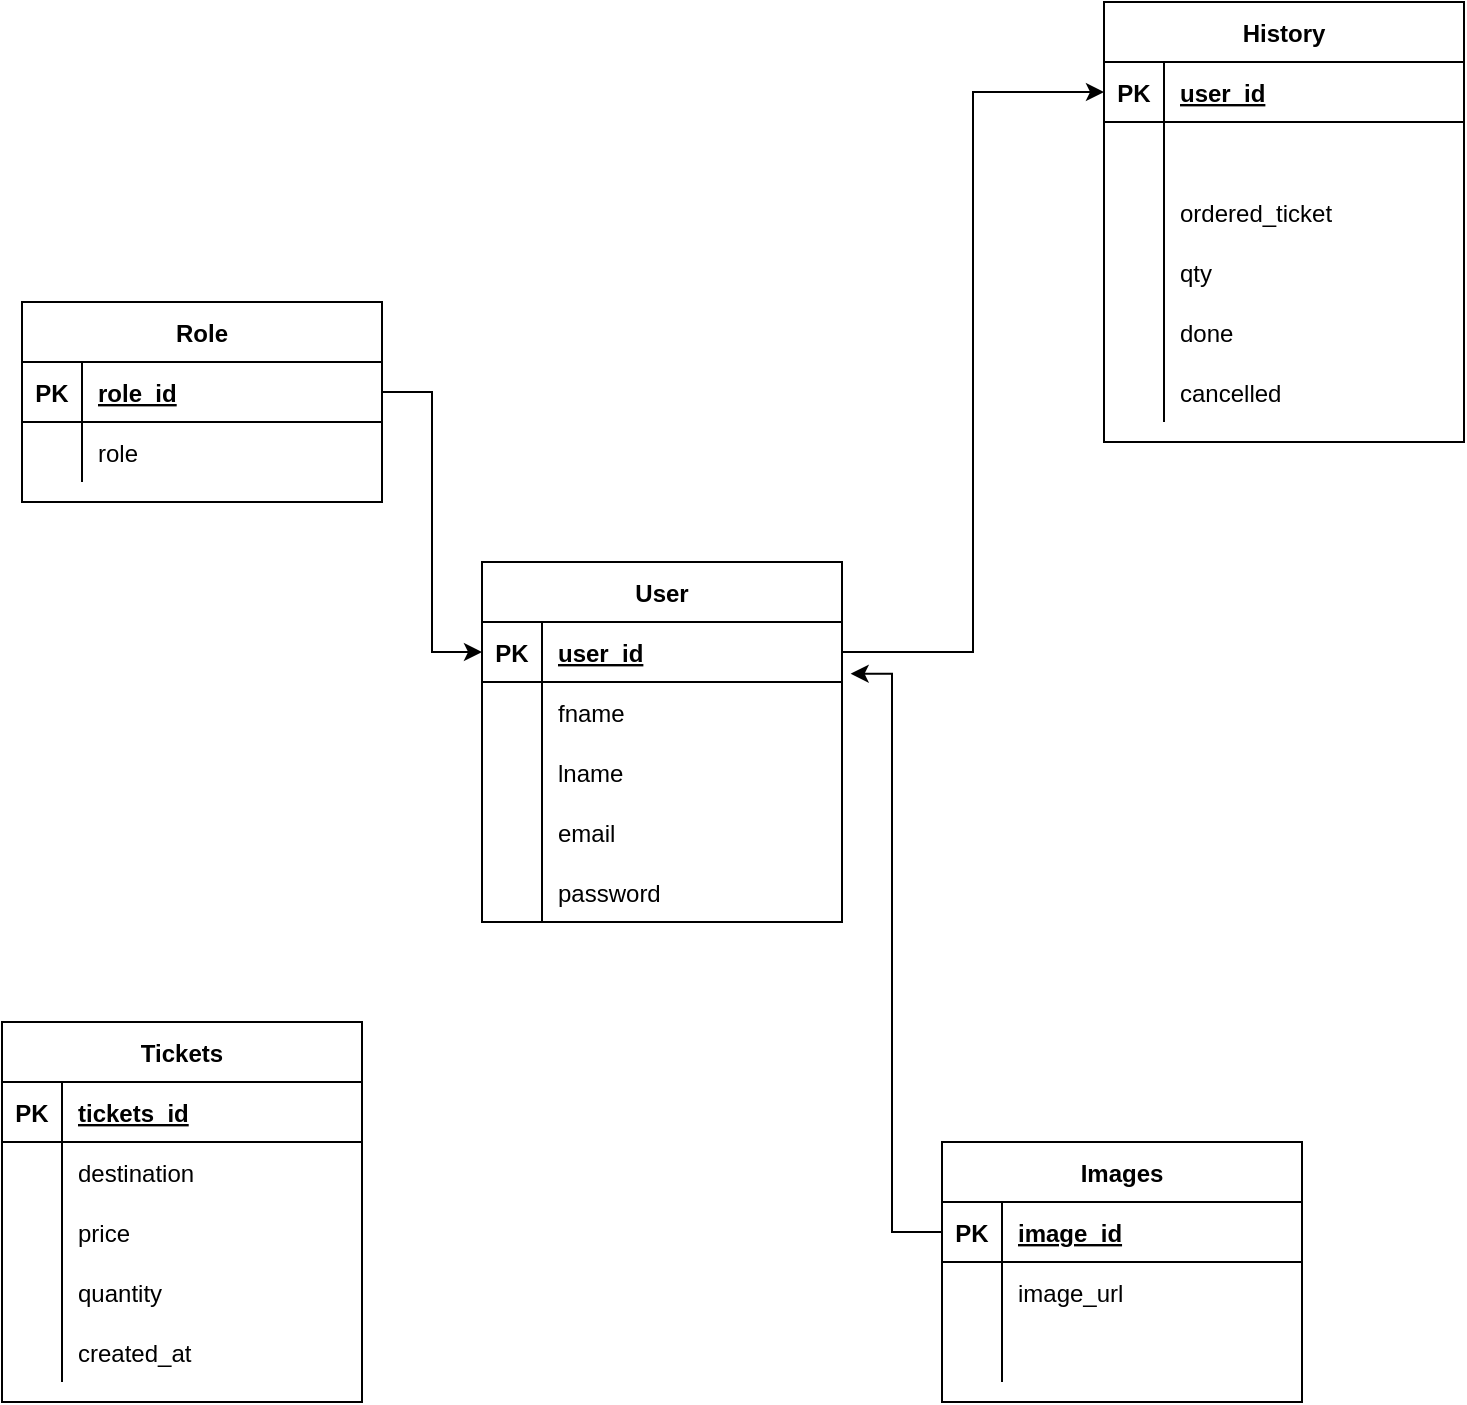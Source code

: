 <mxfile version="20.2.0" type="github">
  <diagram id="3fvNEmBNfPVrGXO7CGZV" name="Page-1">
    <mxGraphModel dx="1240" dy="697" grid="1" gridSize="10" guides="1" tooltips="1" connect="1" arrows="1" fold="1" page="1" pageScale="1" pageWidth="850" pageHeight="1100" math="0" shadow="0">
      <root>
        <mxCell id="0" />
        <mxCell id="1" parent="0" />
        <mxCell id="ZpXDc6oiUwvBamoFQSBD-1" value="User" style="shape=table;startSize=30;container=1;collapsible=1;childLayout=tableLayout;fixedRows=1;rowLines=0;fontStyle=1;align=center;resizeLast=1;" parent="1" vertex="1">
          <mxGeometry x="340" y="460" width="180" height="180" as="geometry">
            <mxRectangle x="320" y="60" width="70" height="30" as="alternateBounds" />
          </mxGeometry>
        </mxCell>
        <mxCell id="ZpXDc6oiUwvBamoFQSBD-2" value="" style="shape=tableRow;horizontal=0;startSize=0;swimlaneHead=0;swimlaneBody=0;fillColor=none;collapsible=0;dropTarget=0;points=[[0,0.5],[1,0.5]];portConstraint=eastwest;top=0;left=0;right=0;bottom=1;" parent="ZpXDc6oiUwvBamoFQSBD-1" vertex="1">
          <mxGeometry y="30" width="180" height="30" as="geometry" />
        </mxCell>
        <mxCell id="ZpXDc6oiUwvBamoFQSBD-3" value="PK" style="shape=partialRectangle;connectable=0;fillColor=none;top=0;left=0;bottom=0;right=0;fontStyle=1;overflow=hidden;" parent="ZpXDc6oiUwvBamoFQSBD-2" vertex="1">
          <mxGeometry width="30" height="30" as="geometry">
            <mxRectangle width="30" height="30" as="alternateBounds" />
          </mxGeometry>
        </mxCell>
        <mxCell id="ZpXDc6oiUwvBamoFQSBD-4" value="user_id" style="shape=partialRectangle;connectable=0;fillColor=none;top=0;left=0;bottom=0;right=0;align=left;spacingLeft=6;fontStyle=5;overflow=hidden;" parent="ZpXDc6oiUwvBamoFQSBD-2" vertex="1">
          <mxGeometry x="30" width="150" height="30" as="geometry">
            <mxRectangle width="150" height="30" as="alternateBounds" />
          </mxGeometry>
        </mxCell>
        <mxCell id="ZpXDc6oiUwvBamoFQSBD-5" value="" style="shape=tableRow;horizontal=0;startSize=0;swimlaneHead=0;swimlaneBody=0;fillColor=none;collapsible=0;dropTarget=0;points=[[0,0.5],[1,0.5]];portConstraint=eastwest;top=0;left=0;right=0;bottom=0;" parent="ZpXDc6oiUwvBamoFQSBD-1" vertex="1">
          <mxGeometry y="60" width="180" height="30" as="geometry" />
        </mxCell>
        <mxCell id="ZpXDc6oiUwvBamoFQSBD-6" value="" style="shape=partialRectangle;connectable=0;fillColor=none;top=0;left=0;bottom=0;right=0;editable=1;overflow=hidden;" parent="ZpXDc6oiUwvBamoFQSBD-5" vertex="1">
          <mxGeometry width="30" height="30" as="geometry">
            <mxRectangle width="30" height="30" as="alternateBounds" />
          </mxGeometry>
        </mxCell>
        <mxCell id="ZpXDc6oiUwvBamoFQSBD-7" value="fname  " style="shape=partialRectangle;connectable=0;fillColor=none;top=0;left=0;bottom=0;right=0;align=left;spacingLeft=6;overflow=hidden;" parent="ZpXDc6oiUwvBamoFQSBD-5" vertex="1">
          <mxGeometry x="30" width="150" height="30" as="geometry">
            <mxRectangle width="150" height="30" as="alternateBounds" />
          </mxGeometry>
        </mxCell>
        <mxCell id="ZpXDc6oiUwvBamoFQSBD-8" value="" style="shape=tableRow;horizontal=0;startSize=0;swimlaneHead=0;swimlaneBody=0;fillColor=none;collapsible=0;dropTarget=0;points=[[0,0.5],[1,0.5]];portConstraint=eastwest;top=0;left=0;right=0;bottom=0;" parent="ZpXDc6oiUwvBamoFQSBD-1" vertex="1">
          <mxGeometry y="90" width="180" height="30" as="geometry" />
        </mxCell>
        <mxCell id="ZpXDc6oiUwvBamoFQSBD-9" value="" style="shape=partialRectangle;connectable=0;fillColor=none;top=0;left=0;bottom=0;right=0;editable=1;overflow=hidden;" parent="ZpXDc6oiUwvBamoFQSBD-8" vertex="1">
          <mxGeometry width="30" height="30" as="geometry">
            <mxRectangle width="30" height="30" as="alternateBounds" />
          </mxGeometry>
        </mxCell>
        <mxCell id="ZpXDc6oiUwvBamoFQSBD-10" value="lname" style="shape=partialRectangle;connectable=0;fillColor=none;top=0;left=0;bottom=0;right=0;align=left;spacingLeft=6;overflow=hidden;" parent="ZpXDc6oiUwvBamoFQSBD-8" vertex="1">
          <mxGeometry x="30" width="150" height="30" as="geometry">
            <mxRectangle width="150" height="30" as="alternateBounds" />
          </mxGeometry>
        </mxCell>
        <mxCell id="ZpXDc6oiUwvBamoFQSBD-11" value="" style="shape=tableRow;horizontal=0;startSize=0;swimlaneHead=0;swimlaneBody=0;fillColor=none;collapsible=0;dropTarget=0;points=[[0,0.5],[1,0.5]];portConstraint=eastwest;top=0;left=0;right=0;bottom=0;" parent="ZpXDc6oiUwvBamoFQSBD-1" vertex="1">
          <mxGeometry y="120" width="180" height="30" as="geometry" />
        </mxCell>
        <mxCell id="ZpXDc6oiUwvBamoFQSBD-12" value="" style="shape=partialRectangle;connectable=0;fillColor=none;top=0;left=0;bottom=0;right=0;editable=1;overflow=hidden;" parent="ZpXDc6oiUwvBamoFQSBD-11" vertex="1">
          <mxGeometry width="30" height="30" as="geometry">
            <mxRectangle width="30" height="30" as="alternateBounds" />
          </mxGeometry>
        </mxCell>
        <mxCell id="ZpXDc6oiUwvBamoFQSBD-13" value="email" style="shape=partialRectangle;connectable=0;fillColor=none;top=0;left=0;bottom=0;right=0;align=left;spacingLeft=6;overflow=hidden;" parent="ZpXDc6oiUwvBamoFQSBD-11" vertex="1">
          <mxGeometry x="30" width="150" height="30" as="geometry">
            <mxRectangle width="150" height="30" as="alternateBounds" />
          </mxGeometry>
        </mxCell>
        <mxCell id="ZpXDc6oiUwvBamoFQSBD-15" style="shape=tableRow;horizontal=0;startSize=0;swimlaneHead=0;swimlaneBody=0;fillColor=none;collapsible=0;dropTarget=0;points=[[0,0.5],[1,0.5]];portConstraint=eastwest;top=0;left=0;right=0;bottom=0;" parent="ZpXDc6oiUwvBamoFQSBD-1" vertex="1">
          <mxGeometry y="150" width="180" height="30" as="geometry" />
        </mxCell>
        <mxCell id="ZpXDc6oiUwvBamoFQSBD-16" style="shape=partialRectangle;connectable=0;fillColor=none;top=0;left=0;bottom=0;right=0;editable=1;overflow=hidden;" parent="ZpXDc6oiUwvBamoFQSBD-15" vertex="1">
          <mxGeometry width="30" height="30" as="geometry">
            <mxRectangle width="30" height="30" as="alternateBounds" />
          </mxGeometry>
        </mxCell>
        <mxCell id="ZpXDc6oiUwvBamoFQSBD-17" value="password" style="shape=partialRectangle;connectable=0;fillColor=none;top=0;left=0;bottom=0;right=0;align=left;spacingLeft=6;overflow=hidden;" parent="ZpXDc6oiUwvBamoFQSBD-15" vertex="1">
          <mxGeometry x="30" width="150" height="30" as="geometry">
            <mxRectangle width="150" height="30" as="alternateBounds" />
          </mxGeometry>
        </mxCell>
        <mxCell id="ZpXDc6oiUwvBamoFQSBD-42" value="Images" style="shape=table;startSize=30;container=1;collapsible=1;childLayout=tableLayout;fixedRows=1;rowLines=0;fontStyle=1;align=center;resizeLast=1;" parent="1" vertex="1">
          <mxGeometry x="570" y="750" width="180" height="130" as="geometry" />
        </mxCell>
        <mxCell id="ZpXDc6oiUwvBamoFQSBD-43" value="" style="shape=tableRow;horizontal=0;startSize=0;swimlaneHead=0;swimlaneBody=0;fillColor=none;collapsible=0;dropTarget=0;points=[[0,0.5],[1,0.5]];portConstraint=eastwest;top=0;left=0;right=0;bottom=1;" parent="ZpXDc6oiUwvBamoFQSBD-42" vertex="1">
          <mxGeometry y="30" width="180" height="30" as="geometry" />
        </mxCell>
        <mxCell id="ZpXDc6oiUwvBamoFQSBD-44" value="PK" style="shape=partialRectangle;connectable=0;fillColor=none;top=0;left=0;bottom=0;right=0;fontStyle=1;overflow=hidden;" parent="ZpXDc6oiUwvBamoFQSBD-43" vertex="1">
          <mxGeometry width="30" height="30" as="geometry">
            <mxRectangle width="30" height="30" as="alternateBounds" />
          </mxGeometry>
        </mxCell>
        <mxCell id="ZpXDc6oiUwvBamoFQSBD-45" value="image_id" style="shape=partialRectangle;connectable=0;fillColor=none;top=0;left=0;bottom=0;right=0;align=left;spacingLeft=6;fontStyle=5;overflow=hidden;" parent="ZpXDc6oiUwvBamoFQSBD-43" vertex="1">
          <mxGeometry x="30" width="150" height="30" as="geometry">
            <mxRectangle width="150" height="30" as="alternateBounds" />
          </mxGeometry>
        </mxCell>
        <mxCell id="ZpXDc6oiUwvBamoFQSBD-46" value="" style="shape=tableRow;horizontal=0;startSize=0;swimlaneHead=0;swimlaneBody=0;fillColor=none;collapsible=0;dropTarget=0;points=[[0,0.5],[1,0.5]];portConstraint=eastwest;top=0;left=0;right=0;bottom=0;" parent="ZpXDc6oiUwvBamoFQSBD-42" vertex="1">
          <mxGeometry y="60" width="180" height="30" as="geometry" />
        </mxCell>
        <mxCell id="ZpXDc6oiUwvBamoFQSBD-47" value="" style="shape=partialRectangle;connectable=0;fillColor=none;top=0;left=0;bottom=0;right=0;editable=1;overflow=hidden;" parent="ZpXDc6oiUwvBamoFQSBD-46" vertex="1">
          <mxGeometry width="30" height="30" as="geometry">
            <mxRectangle width="30" height="30" as="alternateBounds" />
          </mxGeometry>
        </mxCell>
        <mxCell id="ZpXDc6oiUwvBamoFQSBD-48" value="image_url  " style="shape=partialRectangle;connectable=0;fillColor=none;top=0;left=0;bottom=0;right=0;align=left;spacingLeft=6;overflow=hidden;" parent="ZpXDc6oiUwvBamoFQSBD-46" vertex="1">
          <mxGeometry x="30" width="150" height="30" as="geometry">
            <mxRectangle width="150" height="30" as="alternateBounds" />
          </mxGeometry>
        </mxCell>
        <mxCell id="ZpXDc6oiUwvBamoFQSBD-49" value="" style="shape=tableRow;horizontal=0;startSize=0;swimlaneHead=0;swimlaneBody=0;fillColor=none;collapsible=0;dropTarget=0;points=[[0,0.5],[1,0.5]];portConstraint=eastwest;top=0;left=0;right=0;bottom=0;" parent="ZpXDc6oiUwvBamoFQSBD-42" vertex="1">
          <mxGeometry y="90" width="180" height="30" as="geometry" />
        </mxCell>
        <mxCell id="ZpXDc6oiUwvBamoFQSBD-50" value="" style="shape=partialRectangle;connectable=0;fillColor=none;top=0;left=0;bottom=0;right=0;editable=1;overflow=hidden;" parent="ZpXDc6oiUwvBamoFQSBD-49" vertex="1">
          <mxGeometry width="30" height="30" as="geometry">
            <mxRectangle width="30" height="30" as="alternateBounds" />
          </mxGeometry>
        </mxCell>
        <mxCell id="ZpXDc6oiUwvBamoFQSBD-51" value="" style="shape=partialRectangle;connectable=0;fillColor=none;top=0;left=0;bottom=0;right=0;align=left;spacingLeft=6;overflow=hidden;" parent="ZpXDc6oiUwvBamoFQSBD-49" vertex="1">
          <mxGeometry x="30" width="150" height="30" as="geometry">
            <mxRectangle width="150" height="30" as="alternateBounds" />
          </mxGeometry>
        </mxCell>
        <mxCell id="ZpXDc6oiUwvBamoFQSBD-57" value="Role" style="shape=table;startSize=30;container=1;collapsible=1;childLayout=tableLayout;fixedRows=1;rowLines=0;fontStyle=1;align=center;resizeLast=1;" parent="1" vertex="1">
          <mxGeometry x="110" y="330" width="180" height="100" as="geometry" />
        </mxCell>
        <mxCell id="ZpXDc6oiUwvBamoFQSBD-58" value="" style="shape=tableRow;horizontal=0;startSize=0;swimlaneHead=0;swimlaneBody=0;fillColor=none;collapsible=0;dropTarget=0;points=[[0,0.5],[1,0.5]];portConstraint=eastwest;top=0;left=0;right=0;bottom=1;" parent="ZpXDc6oiUwvBamoFQSBD-57" vertex="1">
          <mxGeometry y="30" width="180" height="30" as="geometry" />
        </mxCell>
        <mxCell id="ZpXDc6oiUwvBamoFQSBD-59" value="PK" style="shape=partialRectangle;connectable=0;fillColor=none;top=0;left=0;bottom=0;right=0;fontStyle=1;overflow=hidden;" parent="ZpXDc6oiUwvBamoFQSBD-58" vertex="1">
          <mxGeometry width="30" height="30" as="geometry">
            <mxRectangle width="30" height="30" as="alternateBounds" />
          </mxGeometry>
        </mxCell>
        <mxCell id="ZpXDc6oiUwvBamoFQSBD-60" value="role_id" style="shape=partialRectangle;connectable=0;fillColor=none;top=0;left=0;bottom=0;right=0;align=left;spacingLeft=6;fontStyle=5;overflow=hidden;" parent="ZpXDc6oiUwvBamoFQSBD-58" vertex="1">
          <mxGeometry x="30" width="150" height="30" as="geometry">
            <mxRectangle width="150" height="30" as="alternateBounds" />
          </mxGeometry>
        </mxCell>
        <mxCell id="ZpXDc6oiUwvBamoFQSBD-61" value="" style="shape=tableRow;horizontal=0;startSize=0;swimlaneHead=0;swimlaneBody=0;fillColor=none;collapsible=0;dropTarget=0;points=[[0,0.5],[1,0.5]];portConstraint=eastwest;top=0;left=0;right=0;bottom=0;" parent="ZpXDc6oiUwvBamoFQSBD-57" vertex="1">
          <mxGeometry y="60" width="180" height="30" as="geometry" />
        </mxCell>
        <mxCell id="ZpXDc6oiUwvBamoFQSBD-62" value="" style="shape=partialRectangle;connectable=0;fillColor=none;top=0;left=0;bottom=0;right=0;editable=1;overflow=hidden;" parent="ZpXDc6oiUwvBamoFQSBD-61" vertex="1">
          <mxGeometry width="30" height="30" as="geometry">
            <mxRectangle width="30" height="30" as="alternateBounds" />
          </mxGeometry>
        </mxCell>
        <mxCell id="ZpXDc6oiUwvBamoFQSBD-63" value="role" style="shape=partialRectangle;connectable=0;fillColor=none;top=0;left=0;bottom=0;right=0;align=left;spacingLeft=6;overflow=hidden;" parent="ZpXDc6oiUwvBamoFQSBD-61" vertex="1">
          <mxGeometry x="30" width="150" height="30" as="geometry">
            <mxRectangle width="150" height="30" as="alternateBounds" />
          </mxGeometry>
        </mxCell>
        <mxCell id="ZpXDc6oiUwvBamoFQSBD-85" value="History" style="shape=table;startSize=30;container=1;collapsible=1;childLayout=tableLayout;fixedRows=1;rowLines=0;fontStyle=1;align=center;resizeLast=1;" parent="1" vertex="1">
          <mxGeometry x="651" y="180" width="180" height="220" as="geometry" />
        </mxCell>
        <mxCell id="ZpXDc6oiUwvBamoFQSBD-86" value="" style="shape=tableRow;horizontal=0;startSize=0;swimlaneHead=0;swimlaneBody=0;fillColor=none;collapsible=0;dropTarget=0;points=[[0,0.5],[1,0.5]];portConstraint=eastwest;top=0;left=0;right=0;bottom=1;" parent="ZpXDc6oiUwvBamoFQSBD-85" vertex="1">
          <mxGeometry y="30" width="180" height="30" as="geometry" />
        </mxCell>
        <mxCell id="ZpXDc6oiUwvBamoFQSBD-87" value="PK" style="shape=partialRectangle;connectable=0;fillColor=none;top=0;left=0;bottom=0;right=0;fontStyle=1;overflow=hidden;" parent="ZpXDc6oiUwvBamoFQSBD-86" vertex="1">
          <mxGeometry width="30" height="30" as="geometry">
            <mxRectangle width="30" height="30" as="alternateBounds" />
          </mxGeometry>
        </mxCell>
        <mxCell id="ZpXDc6oiUwvBamoFQSBD-88" value="user_id" style="shape=partialRectangle;connectable=0;fillColor=none;top=0;left=0;bottom=0;right=0;align=left;spacingLeft=6;fontStyle=5;overflow=hidden;" parent="ZpXDc6oiUwvBamoFQSBD-86" vertex="1">
          <mxGeometry x="30" width="150" height="30" as="geometry">
            <mxRectangle width="150" height="30" as="alternateBounds" />
          </mxGeometry>
        </mxCell>
        <mxCell id="ZpXDc6oiUwvBamoFQSBD-89" value="" style="shape=tableRow;horizontal=0;startSize=0;swimlaneHead=0;swimlaneBody=0;fillColor=none;collapsible=0;dropTarget=0;points=[[0,0.5],[1,0.5]];portConstraint=eastwest;top=0;left=0;right=0;bottom=0;" parent="ZpXDc6oiUwvBamoFQSBD-85" vertex="1">
          <mxGeometry y="60" width="180" height="30" as="geometry" />
        </mxCell>
        <mxCell id="ZpXDc6oiUwvBamoFQSBD-90" value="" style="shape=partialRectangle;connectable=0;fillColor=none;top=0;left=0;bottom=0;right=0;editable=1;overflow=hidden;" parent="ZpXDc6oiUwvBamoFQSBD-89" vertex="1">
          <mxGeometry width="30" height="30" as="geometry">
            <mxRectangle width="30" height="30" as="alternateBounds" />
          </mxGeometry>
        </mxCell>
        <mxCell id="ZpXDc6oiUwvBamoFQSBD-91" value="" style="shape=partialRectangle;connectable=0;fillColor=none;top=0;left=0;bottom=0;right=0;align=left;spacingLeft=6;overflow=hidden;" parent="ZpXDc6oiUwvBamoFQSBD-89" vertex="1">
          <mxGeometry x="30" width="150" height="30" as="geometry">
            <mxRectangle width="150" height="30" as="alternateBounds" />
          </mxGeometry>
        </mxCell>
        <mxCell id="ZpXDc6oiUwvBamoFQSBD-92" value="" style="shape=tableRow;horizontal=0;startSize=0;swimlaneHead=0;swimlaneBody=0;fillColor=none;collapsible=0;dropTarget=0;points=[[0,0.5],[1,0.5]];portConstraint=eastwest;top=0;left=0;right=0;bottom=0;" parent="ZpXDc6oiUwvBamoFQSBD-85" vertex="1">
          <mxGeometry y="90" width="180" height="30" as="geometry" />
        </mxCell>
        <mxCell id="ZpXDc6oiUwvBamoFQSBD-93" value="" style="shape=partialRectangle;connectable=0;fillColor=none;top=0;left=0;bottom=0;right=0;editable=1;overflow=hidden;" parent="ZpXDc6oiUwvBamoFQSBD-92" vertex="1">
          <mxGeometry width="30" height="30" as="geometry">
            <mxRectangle width="30" height="30" as="alternateBounds" />
          </mxGeometry>
        </mxCell>
        <mxCell id="ZpXDc6oiUwvBamoFQSBD-94" value="ordered_ticket" style="shape=partialRectangle;connectable=0;fillColor=none;top=0;left=0;bottom=0;right=0;align=left;spacingLeft=6;overflow=hidden;" parent="ZpXDc6oiUwvBamoFQSBD-92" vertex="1">
          <mxGeometry x="30" width="150" height="30" as="geometry">
            <mxRectangle width="150" height="30" as="alternateBounds" />
          </mxGeometry>
        </mxCell>
        <mxCell id="ZpXDc6oiUwvBamoFQSBD-95" value="" style="shape=tableRow;horizontal=0;startSize=0;swimlaneHead=0;swimlaneBody=0;fillColor=none;collapsible=0;dropTarget=0;points=[[0,0.5],[1,0.5]];portConstraint=eastwest;top=0;left=0;right=0;bottom=0;" parent="ZpXDc6oiUwvBamoFQSBD-85" vertex="1">
          <mxGeometry y="120" width="180" height="30" as="geometry" />
        </mxCell>
        <mxCell id="ZpXDc6oiUwvBamoFQSBD-96" value="" style="shape=partialRectangle;connectable=0;fillColor=none;top=0;left=0;bottom=0;right=0;editable=1;overflow=hidden;" parent="ZpXDc6oiUwvBamoFQSBD-95" vertex="1">
          <mxGeometry width="30" height="30" as="geometry">
            <mxRectangle width="30" height="30" as="alternateBounds" />
          </mxGeometry>
        </mxCell>
        <mxCell id="ZpXDc6oiUwvBamoFQSBD-97" value="qty" style="shape=partialRectangle;connectable=0;fillColor=none;top=0;left=0;bottom=0;right=0;align=left;spacingLeft=6;overflow=hidden;" parent="ZpXDc6oiUwvBamoFQSBD-95" vertex="1">
          <mxGeometry x="30" width="150" height="30" as="geometry">
            <mxRectangle width="150" height="30" as="alternateBounds" />
          </mxGeometry>
        </mxCell>
        <mxCell id="ZpXDc6oiUwvBamoFQSBD-98" style="shape=tableRow;horizontal=0;startSize=0;swimlaneHead=0;swimlaneBody=0;fillColor=none;collapsible=0;dropTarget=0;points=[[0,0.5],[1,0.5]];portConstraint=eastwest;top=0;left=0;right=0;bottom=0;" parent="ZpXDc6oiUwvBamoFQSBD-85" vertex="1">
          <mxGeometry y="150" width="180" height="30" as="geometry" />
        </mxCell>
        <mxCell id="ZpXDc6oiUwvBamoFQSBD-99" style="shape=partialRectangle;connectable=0;fillColor=none;top=0;left=0;bottom=0;right=0;editable=1;overflow=hidden;" parent="ZpXDc6oiUwvBamoFQSBD-98" vertex="1">
          <mxGeometry width="30" height="30" as="geometry">
            <mxRectangle width="30" height="30" as="alternateBounds" />
          </mxGeometry>
        </mxCell>
        <mxCell id="ZpXDc6oiUwvBamoFQSBD-100" value="done" style="shape=partialRectangle;connectable=0;fillColor=none;top=0;left=0;bottom=0;right=0;align=left;spacingLeft=6;overflow=hidden;" parent="ZpXDc6oiUwvBamoFQSBD-98" vertex="1">
          <mxGeometry x="30" width="150" height="30" as="geometry">
            <mxRectangle width="150" height="30" as="alternateBounds" />
          </mxGeometry>
        </mxCell>
        <mxCell id="ZpXDc6oiUwvBamoFQSBD-101" style="shape=tableRow;horizontal=0;startSize=0;swimlaneHead=0;swimlaneBody=0;fillColor=none;collapsible=0;dropTarget=0;points=[[0,0.5],[1,0.5]];portConstraint=eastwest;top=0;left=0;right=0;bottom=0;" parent="ZpXDc6oiUwvBamoFQSBD-85" vertex="1">
          <mxGeometry y="180" width="180" height="30" as="geometry" />
        </mxCell>
        <mxCell id="ZpXDc6oiUwvBamoFQSBD-102" style="shape=partialRectangle;connectable=0;fillColor=none;top=0;left=0;bottom=0;right=0;editable=1;overflow=hidden;" parent="ZpXDc6oiUwvBamoFQSBD-101" vertex="1">
          <mxGeometry width="30" height="30" as="geometry">
            <mxRectangle width="30" height="30" as="alternateBounds" />
          </mxGeometry>
        </mxCell>
        <mxCell id="ZpXDc6oiUwvBamoFQSBD-103" value="cancelled" style="shape=partialRectangle;connectable=0;fillColor=none;top=0;left=0;bottom=0;right=0;align=left;spacingLeft=6;overflow=hidden;" parent="ZpXDc6oiUwvBamoFQSBD-101" vertex="1">
          <mxGeometry x="30" width="150" height="30" as="geometry">
            <mxRectangle width="150" height="30" as="alternateBounds" />
          </mxGeometry>
        </mxCell>
        <mxCell id="ZpXDc6oiUwvBamoFQSBD-106" value="Tickets" style="shape=table;startSize=30;container=1;collapsible=1;childLayout=tableLayout;fixedRows=1;rowLines=0;fontStyle=1;align=center;resizeLast=1;" parent="1" vertex="1">
          <mxGeometry x="100" y="690" width="180" height="190" as="geometry" />
        </mxCell>
        <mxCell id="ZpXDc6oiUwvBamoFQSBD-107" value="" style="shape=tableRow;horizontal=0;startSize=0;swimlaneHead=0;swimlaneBody=0;fillColor=none;collapsible=0;dropTarget=0;points=[[0,0.5],[1,0.5]];portConstraint=eastwest;top=0;left=0;right=0;bottom=1;" parent="ZpXDc6oiUwvBamoFQSBD-106" vertex="1">
          <mxGeometry y="30" width="180" height="30" as="geometry" />
        </mxCell>
        <mxCell id="ZpXDc6oiUwvBamoFQSBD-108" value="PK" style="shape=partialRectangle;connectable=0;fillColor=none;top=0;left=0;bottom=0;right=0;fontStyle=1;overflow=hidden;" parent="ZpXDc6oiUwvBamoFQSBD-107" vertex="1">
          <mxGeometry width="30" height="30" as="geometry">
            <mxRectangle width="30" height="30" as="alternateBounds" />
          </mxGeometry>
        </mxCell>
        <mxCell id="ZpXDc6oiUwvBamoFQSBD-109" value="tickets_id" style="shape=partialRectangle;connectable=0;fillColor=none;top=0;left=0;bottom=0;right=0;align=left;spacingLeft=6;fontStyle=5;overflow=hidden;" parent="ZpXDc6oiUwvBamoFQSBD-107" vertex="1">
          <mxGeometry x="30" width="150" height="30" as="geometry">
            <mxRectangle width="150" height="30" as="alternateBounds" />
          </mxGeometry>
        </mxCell>
        <mxCell id="ZpXDc6oiUwvBamoFQSBD-110" value="" style="shape=tableRow;horizontal=0;startSize=0;swimlaneHead=0;swimlaneBody=0;fillColor=none;collapsible=0;dropTarget=0;points=[[0,0.5],[1,0.5]];portConstraint=eastwest;top=0;left=0;right=0;bottom=0;" parent="ZpXDc6oiUwvBamoFQSBD-106" vertex="1">
          <mxGeometry y="60" width="180" height="30" as="geometry" />
        </mxCell>
        <mxCell id="ZpXDc6oiUwvBamoFQSBD-111" value="" style="shape=partialRectangle;connectable=0;fillColor=none;top=0;left=0;bottom=0;right=0;editable=1;overflow=hidden;" parent="ZpXDc6oiUwvBamoFQSBD-110" vertex="1">
          <mxGeometry width="30" height="30" as="geometry">
            <mxRectangle width="30" height="30" as="alternateBounds" />
          </mxGeometry>
        </mxCell>
        <mxCell id="ZpXDc6oiUwvBamoFQSBD-112" value="destination" style="shape=partialRectangle;connectable=0;fillColor=none;top=0;left=0;bottom=0;right=0;align=left;spacingLeft=6;overflow=hidden;" parent="ZpXDc6oiUwvBamoFQSBD-110" vertex="1">
          <mxGeometry x="30" width="150" height="30" as="geometry">
            <mxRectangle width="150" height="30" as="alternateBounds" />
          </mxGeometry>
        </mxCell>
        <mxCell id="ZpXDc6oiUwvBamoFQSBD-113" value="" style="shape=tableRow;horizontal=0;startSize=0;swimlaneHead=0;swimlaneBody=0;fillColor=none;collapsible=0;dropTarget=0;points=[[0,0.5],[1,0.5]];portConstraint=eastwest;top=0;left=0;right=0;bottom=0;" parent="ZpXDc6oiUwvBamoFQSBD-106" vertex="1">
          <mxGeometry y="90" width="180" height="30" as="geometry" />
        </mxCell>
        <mxCell id="ZpXDc6oiUwvBamoFQSBD-114" value="" style="shape=partialRectangle;connectable=0;fillColor=none;top=0;left=0;bottom=0;right=0;editable=1;overflow=hidden;" parent="ZpXDc6oiUwvBamoFQSBD-113" vertex="1">
          <mxGeometry width="30" height="30" as="geometry">
            <mxRectangle width="30" height="30" as="alternateBounds" />
          </mxGeometry>
        </mxCell>
        <mxCell id="ZpXDc6oiUwvBamoFQSBD-115" value="price" style="shape=partialRectangle;connectable=0;fillColor=none;top=0;left=0;bottom=0;right=0;align=left;spacingLeft=6;overflow=hidden;" parent="ZpXDc6oiUwvBamoFQSBD-113" vertex="1">
          <mxGeometry x="30" width="150" height="30" as="geometry">
            <mxRectangle width="150" height="30" as="alternateBounds" />
          </mxGeometry>
        </mxCell>
        <mxCell id="ZpXDc6oiUwvBamoFQSBD-116" value="" style="shape=tableRow;horizontal=0;startSize=0;swimlaneHead=0;swimlaneBody=0;fillColor=none;collapsible=0;dropTarget=0;points=[[0,0.5],[1,0.5]];portConstraint=eastwest;top=0;left=0;right=0;bottom=0;" parent="ZpXDc6oiUwvBamoFQSBD-106" vertex="1">
          <mxGeometry y="120" width="180" height="30" as="geometry" />
        </mxCell>
        <mxCell id="ZpXDc6oiUwvBamoFQSBD-117" value="" style="shape=partialRectangle;connectable=0;fillColor=none;top=0;left=0;bottom=0;right=0;editable=1;overflow=hidden;" parent="ZpXDc6oiUwvBamoFQSBD-116" vertex="1">
          <mxGeometry width="30" height="30" as="geometry">
            <mxRectangle width="30" height="30" as="alternateBounds" />
          </mxGeometry>
        </mxCell>
        <mxCell id="ZpXDc6oiUwvBamoFQSBD-118" value="quantity" style="shape=partialRectangle;connectable=0;fillColor=none;top=0;left=0;bottom=0;right=0;align=left;spacingLeft=6;overflow=hidden;" parent="ZpXDc6oiUwvBamoFQSBD-116" vertex="1">
          <mxGeometry x="30" width="150" height="30" as="geometry">
            <mxRectangle width="150" height="30" as="alternateBounds" />
          </mxGeometry>
        </mxCell>
        <mxCell id="ZpXDc6oiUwvBamoFQSBD-119" style="shape=tableRow;horizontal=0;startSize=0;swimlaneHead=0;swimlaneBody=0;fillColor=none;collapsible=0;dropTarget=0;points=[[0,0.5],[1,0.5]];portConstraint=eastwest;top=0;left=0;right=0;bottom=0;" parent="ZpXDc6oiUwvBamoFQSBD-106" vertex="1">
          <mxGeometry y="150" width="180" height="30" as="geometry" />
        </mxCell>
        <mxCell id="ZpXDc6oiUwvBamoFQSBD-120" style="shape=partialRectangle;connectable=0;fillColor=none;top=0;left=0;bottom=0;right=0;editable=1;overflow=hidden;" parent="ZpXDc6oiUwvBamoFQSBD-119" vertex="1">
          <mxGeometry width="30" height="30" as="geometry">
            <mxRectangle width="30" height="30" as="alternateBounds" />
          </mxGeometry>
        </mxCell>
        <mxCell id="ZpXDc6oiUwvBamoFQSBD-121" value="created_at" style="shape=partialRectangle;connectable=0;fillColor=none;top=0;left=0;bottom=0;right=0;align=left;spacingLeft=6;overflow=hidden;" parent="ZpXDc6oiUwvBamoFQSBD-119" vertex="1">
          <mxGeometry x="30" width="150" height="30" as="geometry">
            <mxRectangle width="150" height="30" as="alternateBounds" />
          </mxGeometry>
        </mxCell>
        <mxCell id="BGOenEzmAgjX5SsMR2dB-46" style="edgeStyle=orthogonalEdgeStyle;rounded=0;orthogonalLoop=1;jettySize=auto;html=1;entryX=0;entryY=0.5;entryDx=0;entryDy=0;" edge="1" parent="1" source="ZpXDc6oiUwvBamoFQSBD-58" target="ZpXDc6oiUwvBamoFQSBD-2">
          <mxGeometry relative="1" as="geometry" />
        </mxCell>
        <mxCell id="BGOenEzmAgjX5SsMR2dB-47" style="edgeStyle=orthogonalEdgeStyle;rounded=0;orthogonalLoop=1;jettySize=auto;html=1;entryX=0;entryY=0.5;entryDx=0;entryDy=0;" edge="1" parent="1" source="ZpXDc6oiUwvBamoFQSBD-2" target="ZpXDc6oiUwvBamoFQSBD-86">
          <mxGeometry relative="1" as="geometry" />
        </mxCell>
        <mxCell id="BGOenEzmAgjX5SsMR2dB-49" style="edgeStyle=orthogonalEdgeStyle;rounded=0;orthogonalLoop=1;jettySize=auto;html=1;entryX=1.024;entryY=-0.138;entryDx=0;entryDy=0;entryPerimeter=0;" edge="1" parent="1" source="ZpXDc6oiUwvBamoFQSBD-43" target="ZpXDc6oiUwvBamoFQSBD-5">
          <mxGeometry relative="1" as="geometry" />
        </mxCell>
      </root>
    </mxGraphModel>
  </diagram>
</mxfile>
